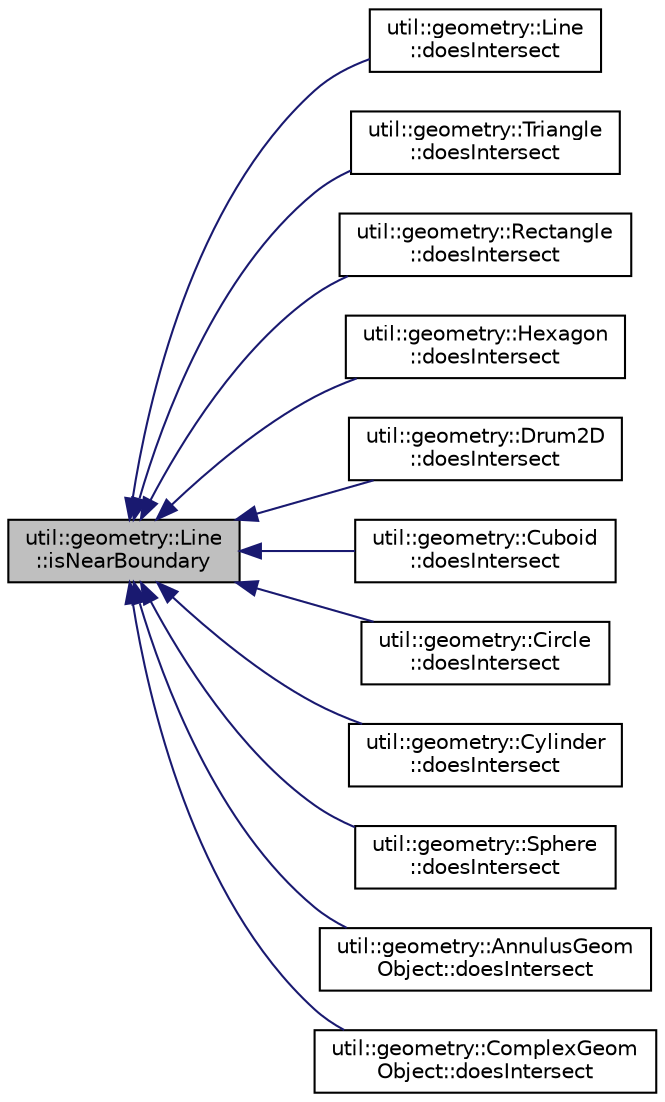 digraph "util::geometry::Line::isNearBoundary"
{
  edge [fontname="Helvetica",fontsize="10",labelfontname="Helvetica",labelfontsize="10"];
  node [fontname="Helvetica",fontsize="10",shape=record];
  rankdir="LR";
  Node144 [label="util::geometry::Line\l::isNearBoundary",height=0.2,width=0.4,color="black", fillcolor="grey75", style="filled", fontcolor="black"];
  Node144 -> Node145 [dir="back",color="midnightblue",fontsize="10",style="solid",fontname="Helvetica"];
  Node145 [label="util::geometry::Line\l::doesIntersect",height=0.2,width=0.4,color="black", fillcolor="white", style="filled",URL="$classutil_1_1geometry_1_1Line.html#af3f54529ec0d95832f2c42702d36e592",tooltip="Checks if point lies exactly on the boundary. "];
  Node144 -> Node146 [dir="back",color="midnightblue",fontsize="10",style="solid",fontname="Helvetica"];
  Node146 [label="util::geometry::Triangle\l::doesIntersect",height=0.2,width=0.4,color="black", fillcolor="white", style="filled",URL="$classutil_1_1geometry_1_1Triangle.html#afe163c48422ea328a60a5f24800106d7",tooltip="Checks if point lies exactly on the boundary. "];
  Node144 -> Node147 [dir="back",color="midnightblue",fontsize="10",style="solid",fontname="Helvetica"];
  Node147 [label="util::geometry::Rectangle\l::doesIntersect",height=0.2,width=0.4,color="black", fillcolor="white", style="filled",URL="$classutil_1_1geometry_1_1Rectangle.html#ae3efcb7a2461c14acadee84e1a808f0d",tooltip="Checks if point lies exactly on the boundary. "];
  Node144 -> Node148 [dir="back",color="midnightblue",fontsize="10",style="solid",fontname="Helvetica"];
  Node148 [label="util::geometry::Hexagon\l::doesIntersect",height=0.2,width=0.4,color="black", fillcolor="white", style="filled",URL="$classutil_1_1geometry_1_1Hexagon.html#a50a2b3aef62673ab053ecc36c3f6e8d1",tooltip="Checks if point lies exactly on the boundary. "];
  Node144 -> Node149 [dir="back",color="midnightblue",fontsize="10",style="solid",fontname="Helvetica"];
  Node149 [label="util::geometry::Drum2D\l::doesIntersect",height=0.2,width=0.4,color="black", fillcolor="white", style="filled",URL="$classutil_1_1geometry_1_1Drum2D.html#aff0579b48cf389dad292a9ed733e7b0a",tooltip="Checks if point lies exactly on the boundary. "];
  Node144 -> Node150 [dir="back",color="midnightblue",fontsize="10",style="solid",fontname="Helvetica"];
  Node150 [label="util::geometry::Cuboid\l::doesIntersect",height=0.2,width=0.4,color="black", fillcolor="white", style="filled",URL="$classutil_1_1geometry_1_1Cuboid.html#af26ce4f1204f54ef91ddd1202469779f",tooltip="Checks if point lies exactly on the boundary. "];
  Node144 -> Node151 [dir="back",color="midnightblue",fontsize="10",style="solid",fontname="Helvetica"];
  Node151 [label="util::geometry::Circle\l::doesIntersect",height=0.2,width=0.4,color="black", fillcolor="white", style="filled",URL="$classutil_1_1geometry_1_1Circle.html#ada8bcdeaf3166a78343ecc7b7ef54d70",tooltip="Checks if point lies exactly on the boundary. "];
  Node144 -> Node152 [dir="back",color="midnightblue",fontsize="10",style="solid",fontname="Helvetica"];
  Node152 [label="util::geometry::Cylinder\l::doesIntersect",height=0.2,width=0.4,color="black", fillcolor="white", style="filled",URL="$classutil_1_1geometry_1_1Cylinder.html#ade04bce29129a128781a55e5748465bc",tooltip="Checks if point lies exactly on the boundary. "];
  Node144 -> Node153 [dir="back",color="midnightblue",fontsize="10",style="solid",fontname="Helvetica"];
  Node153 [label="util::geometry::Sphere\l::doesIntersect",height=0.2,width=0.4,color="black", fillcolor="white", style="filled",URL="$classutil_1_1geometry_1_1Sphere.html#aad8e3276b3bcd273ce21cc654a7de424",tooltip="Checks if point lies exactly on the boundary. "];
  Node144 -> Node154 [dir="back",color="midnightblue",fontsize="10",style="solid",fontname="Helvetica"];
  Node154 [label="util::geometry::AnnulusGeom\lObject::doesIntersect",height=0.2,width=0.4,color="black", fillcolor="white", style="filled",URL="$classutil_1_1geometry_1_1AnnulusGeomObject.html#a8c562d33dc90515da8a2d4da16d1c2d2",tooltip="Checks if point lies exactly on the boundary. "];
  Node144 -> Node155 [dir="back",color="midnightblue",fontsize="10",style="solid",fontname="Helvetica"];
  Node155 [label="util::geometry::ComplexGeom\lObject::doesIntersect",height=0.2,width=0.4,color="black", fillcolor="white", style="filled",URL="$classutil_1_1geometry_1_1ComplexGeomObject.html#add67bfebc2ecb9ff14e81c2e5b34aede",tooltip="Checks if point lies exactly on the boundary. "];
}
